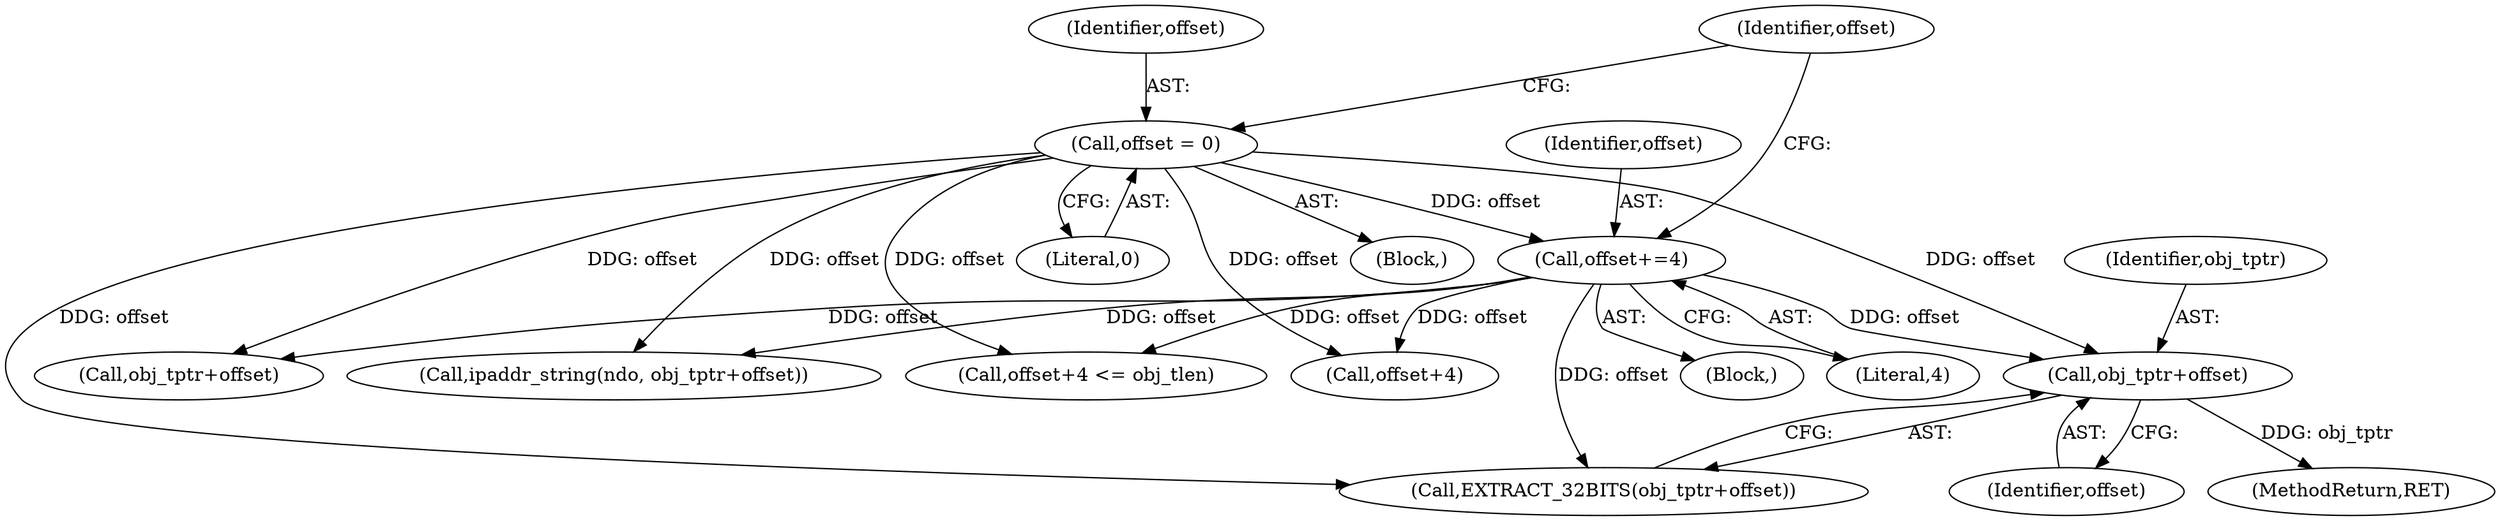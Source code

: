 digraph "0_tcpdump_d97e94223720684c6aa740ff219e0d19426c2220@pointer" {
"1001502" [label="(Call,obj_tptr+offset)"];
"1001505" [label="(Call,offset+=4)"];
"1001480" [label="(Call,offset = 0)"];
"1001478" [label="(Block,)"];
"1001486" [label="(Identifier,offset)"];
"1001481" [label="(Identifier,offset)"];
"1001485" [label="(Call,offset+4)"];
"1001498" [label="(Call,obj_tptr+offset)"];
"1001504" [label="(Identifier,offset)"];
"1001505" [label="(Call,offset+=4)"];
"1001501" [label="(Call,EXTRACT_32BITS(obj_tptr+offset))"];
"1001502" [label="(Call,obj_tptr+offset)"];
"1001484" [label="(Call,offset+4 <= obj_tlen)"];
"1001506" [label="(Identifier,offset)"];
"1001507" [label="(Literal,4)"];
"1001496" [label="(Call,ipaddr_string(ndo, obj_tptr+offset))"];
"1001482" [label="(Literal,0)"];
"1001489" [label="(Block,)"];
"1001480" [label="(Call,offset = 0)"];
"1001503" [label="(Identifier,obj_tptr)"];
"1001913" [label="(MethodReturn,RET)"];
"1001502" -> "1001501"  [label="AST: "];
"1001502" -> "1001504"  [label="CFG: "];
"1001503" -> "1001502"  [label="AST: "];
"1001504" -> "1001502"  [label="AST: "];
"1001501" -> "1001502"  [label="CFG: "];
"1001502" -> "1001913"  [label="DDG: obj_tptr"];
"1001505" -> "1001502"  [label="DDG: offset"];
"1001480" -> "1001502"  [label="DDG: offset"];
"1001505" -> "1001489"  [label="AST: "];
"1001505" -> "1001507"  [label="CFG: "];
"1001506" -> "1001505"  [label="AST: "];
"1001507" -> "1001505"  [label="AST: "];
"1001486" -> "1001505"  [label="CFG: "];
"1001505" -> "1001484"  [label="DDG: offset"];
"1001505" -> "1001485"  [label="DDG: offset"];
"1001505" -> "1001496"  [label="DDG: offset"];
"1001505" -> "1001498"  [label="DDG: offset"];
"1001505" -> "1001501"  [label="DDG: offset"];
"1001480" -> "1001505"  [label="DDG: offset"];
"1001480" -> "1001478"  [label="AST: "];
"1001480" -> "1001482"  [label="CFG: "];
"1001481" -> "1001480"  [label="AST: "];
"1001482" -> "1001480"  [label="AST: "];
"1001486" -> "1001480"  [label="CFG: "];
"1001480" -> "1001484"  [label="DDG: offset"];
"1001480" -> "1001485"  [label="DDG: offset"];
"1001480" -> "1001496"  [label="DDG: offset"];
"1001480" -> "1001498"  [label="DDG: offset"];
"1001480" -> "1001501"  [label="DDG: offset"];
}
